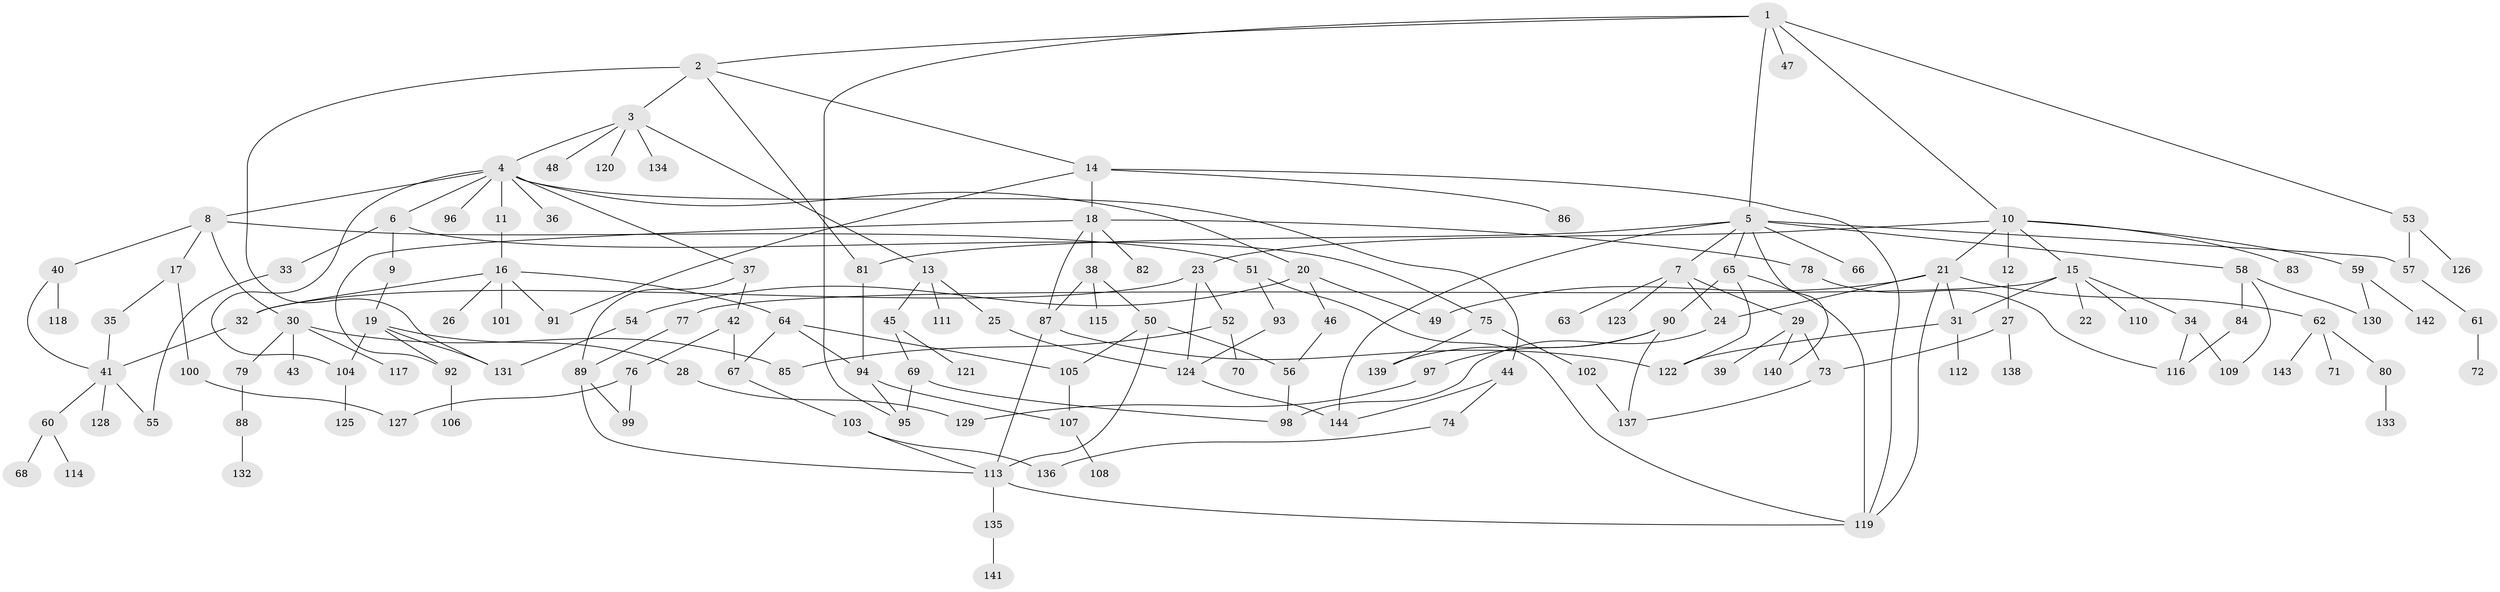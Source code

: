 // coarse degree distribution, {6: 0.08333333333333333, 5: 0.06944444444444445, 7: 0.013888888888888888, 17: 0.013888888888888888, 13: 0.013888888888888888, 2: 0.2222222222222222, 8: 0.041666666666666664, 3: 0.1527777777777778, 4: 0.09722222222222222, 1: 0.2916666666666667}
// Generated by graph-tools (version 1.1) at 2025/17/03/04/25 18:17:11]
// undirected, 144 vertices, 195 edges
graph export_dot {
graph [start="1"]
  node [color=gray90,style=filled];
  1;
  2;
  3;
  4;
  5;
  6;
  7;
  8;
  9;
  10;
  11;
  12;
  13;
  14;
  15;
  16;
  17;
  18;
  19;
  20;
  21;
  22;
  23;
  24;
  25;
  26;
  27;
  28;
  29;
  30;
  31;
  32;
  33;
  34;
  35;
  36;
  37;
  38;
  39;
  40;
  41;
  42;
  43;
  44;
  45;
  46;
  47;
  48;
  49;
  50;
  51;
  52;
  53;
  54;
  55;
  56;
  57;
  58;
  59;
  60;
  61;
  62;
  63;
  64;
  65;
  66;
  67;
  68;
  69;
  70;
  71;
  72;
  73;
  74;
  75;
  76;
  77;
  78;
  79;
  80;
  81;
  82;
  83;
  84;
  85;
  86;
  87;
  88;
  89;
  90;
  91;
  92;
  93;
  94;
  95;
  96;
  97;
  98;
  99;
  100;
  101;
  102;
  103;
  104;
  105;
  106;
  107;
  108;
  109;
  110;
  111;
  112;
  113;
  114;
  115;
  116;
  117;
  118;
  119;
  120;
  121;
  122;
  123;
  124;
  125;
  126;
  127;
  128;
  129;
  130;
  131;
  132;
  133;
  134;
  135;
  136;
  137;
  138;
  139;
  140;
  141;
  142;
  143;
  144;
  1 -- 2;
  1 -- 5;
  1 -- 10;
  1 -- 47;
  1 -- 53;
  1 -- 95;
  2 -- 3;
  2 -- 14;
  2 -- 81;
  2 -- 131;
  3 -- 4;
  3 -- 13;
  3 -- 48;
  3 -- 120;
  3 -- 134;
  4 -- 6;
  4 -- 8;
  4 -- 11;
  4 -- 20;
  4 -- 36;
  4 -- 37;
  4 -- 44;
  4 -- 96;
  4 -- 104;
  5 -- 7;
  5 -- 57;
  5 -- 58;
  5 -- 65;
  5 -- 66;
  5 -- 81;
  5 -- 140;
  5 -- 144;
  6 -- 9;
  6 -- 33;
  6 -- 75;
  7 -- 29;
  7 -- 63;
  7 -- 123;
  7 -- 24;
  8 -- 17;
  8 -- 30;
  8 -- 40;
  8 -- 51;
  9 -- 19;
  10 -- 12;
  10 -- 15;
  10 -- 21;
  10 -- 23;
  10 -- 59;
  10 -- 83;
  11 -- 16;
  12 -- 27;
  13 -- 25;
  13 -- 45;
  13 -- 111;
  14 -- 18;
  14 -- 86;
  14 -- 91;
  14 -- 119;
  15 -- 22;
  15 -- 31;
  15 -- 34;
  15 -- 77;
  15 -- 110;
  16 -- 26;
  16 -- 32;
  16 -- 64;
  16 -- 101;
  16 -- 91;
  17 -- 35;
  17 -- 100;
  18 -- 38;
  18 -- 78;
  18 -- 82;
  18 -- 92;
  18 -- 87;
  19 -- 28;
  19 -- 92;
  19 -- 131;
  19 -- 104;
  20 -- 46;
  20 -- 54;
  20 -- 49;
  21 -- 24;
  21 -- 49;
  21 -- 62;
  21 -- 31;
  21 -- 119;
  23 -- 52;
  23 -- 32;
  23 -- 124;
  24 -- 98;
  25 -- 124;
  27 -- 73;
  27 -- 138;
  28 -- 129;
  29 -- 39;
  29 -- 140;
  29 -- 73;
  30 -- 43;
  30 -- 79;
  30 -- 117;
  30 -- 85;
  31 -- 112;
  31 -- 122;
  32 -- 41;
  33 -- 55;
  34 -- 116;
  34 -- 109;
  35 -- 41;
  37 -- 42;
  37 -- 89;
  38 -- 50;
  38 -- 87;
  38 -- 115;
  40 -- 118;
  40 -- 41;
  41 -- 55;
  41 -- 60;
  41 -- 128;
  42 -- 67;
  42 -- 76;
  44 -- 74;
  44 -- 144;
  45 -- 69;
  45 -- 121;
  46 -- 56;
  50 -- 56;
  50 -- 113;
  50 -- 105;
  51 -- 93;
  51 -- 119;
  52 -- 70;
  52 -- 85;
  53 -- 126;
  53 -- 57;
  54 -- 131;
  56 -- 98;
  57 -- 61;
  58 -- 84;
  58 -- 109;
  58 -- 130;
  59 -- 142;
  59 -- 130;
  60 -- 68;
  60 -- 114;
  61 -- 72;
  62 -- 71;
  62 -- 80;
  62 -- 143;
  64 -- 94;
  64 -- 105;
  64 -- 67;
  65 -- 90;
  65 -- 122;
  65 -- 119;
  67 -- 103;
  69 -- 95;
  69 -- 98;
  73 -- 137;
  74 -- 136;
  75 -- 102;
  75 -- 139;
  76 -- 99;
  76 -- 127;
  77 -- 89;
  78 -- 116;
  79 -- 88;
  80 -- 133;
  81 -- 94;
  84 -- 116;
  87 -- 122;
  87 -- 113;
  88 -- 132;
  89 -- 99;
  89 -- 113;
  90 -- 97;
  90 -- 139;
  90 -- 137;
  92 -- 106;
  93 -- 124;
  94 -- 107;
  94 -- 95;
  97 -- 129;
  100 -- 127;
  102 -- 137;
  103 -- 136;
  103 -- 113;
  104 -- 125;
  105 -- 107;
  107 -- 108;
  113 -- 119;
  113 -- 135;
  124 -- 144;
  135 -- 141;
}
